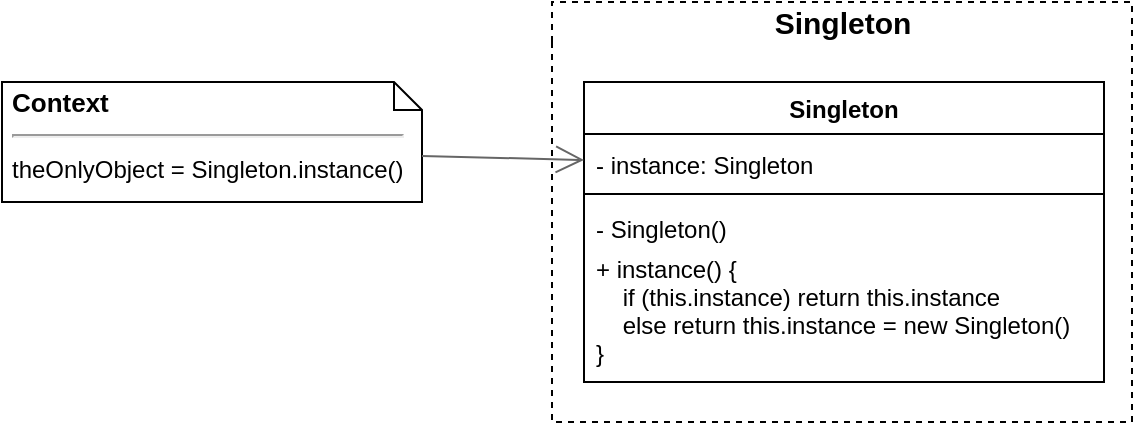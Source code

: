 <mxfile version="13.7.3" type="device"><diagram id="Mc02vGGFIfTnQQPVN4OX" name="Страница 1"><mxGraphModel dx="1086" dy="806" grid="0" gridSize="10" guides="1" tooltips="1" connect="1" arrows="1" fold="1" page="0" pageScale="1" pageWidth="827" pageHeight="1169" math="0" shadow="0"><root><mxCell id="0"/><mxCell id="1" parent="0"/><mxCell id="oZI8sNnL-pfkXHT647tD-105" value="Singleton" style="swimlane;html=1;horizontal=1;startSize=20;fillColor=none;strokeColor=#000000;rounded=0;comic=0;fontSize=15;dashed=1;swimlaneLine=0;shadow=0;glass=0;perimeterSpacing=0;collapsible=0;" parent="1" vertex="1"><mxGeometry x="404" y="20" width="290" height="210" as="geometry"><mxRectangle x="430" y="1810" width="100" height="20" as="alternateBounds"/></mxGeometry></mxCell><mxCell id="oZI8sNnL-pfkXHT647tD-106" value="Singleton" style="swimlane;fontStyle=1;align=center;verticalAlign=top;childLayout=stackLayout;horizontal=1;startSize=26;horizontalStack=0;resizeParent=1;resizeParentMax=0;resizeLast=0;collapsible=0;marginBottom=0;rounded=0;shadow=0;glass=0;comic=0;strokeWidth=1;fontSize=12;fillColor=#ffffff;" parent="oZI8sNnL-pfkXHT647tD-105" vertex="1"><mxGeometry x="16" y="40" width="260" height="150" as="geometry"/></mxCell><mxCell id="oZI8sNnL-pfkXHT647tD-107" value="- instance: Singleton" style="text;strokeColor=none;fillColor=none;align=left;verticalAlign=top;spacingLeft=4;spacingRight=4;overflow=hidden;rotatable=0;points=[[0,0.5],[1,0.5]];portConstraint=eastwest;spacingTop=2;" parent="oZI8sNnL-pfkXHT647tD-106" vertex="1"><mxGeometry y="26" width="260" height="26" as="geometry"/></mxCell><mxCell id="oZI8sNnL-pfkXHT647tD-108" value="" style="line;strokeWidth=1;fillColor=none;align=left;verticalAlign=middle;spacingTop=-1;spacingLeft=3;spacingRight=3;rotatable=0;labelPosition=right;points=[];portConstraint=eastwest;" parent="oZI8sNnL-pfkXHT647tD-106" vertex="1"><mxGeometry y="52" width="260" height="8" as="geometry"/></mxCell><mxCell id="oZI8sNnL-pfkXHT647tD-109" value="- Singleton()" style="text;strokeColor=none;fillColor=none;align=left;verticalAlign=top;spacingLeft=4;spacingRight=4;overflow=hidden;rotatable=0;points=[[0,0.5],[1,0.5]];portConstraint=eastwest;" parent="oZI8sNnL-pfkXHT647tD-106" vertex="1"><mxGeometry y="60" width="260" height="20" as="geometry"/></mxCell><mxCell id="oZI8sNnL-pfkXHT647tD-110" value="+ instance() {&#10;    if (this.instance) return this.instance&#10;    else return this.instance = new Singleton()&#10;}" style="text;strokeColor=none;fillColor=none;align=left;verticalAlign=top;spacingLeft=4;spacingRight=4;overflow=hidden;rotatable=0;points=[[0,0.5],[1,0.5]];portConstraint=eastwest;" parent="oZI8sNnL-pfkXHT647tD-106" vertex="1"><mxGeometry y="80" width="260" height="70" as="geometry"/></mxCell><mxCell id="oZI8sNnL-pfkXHT647tD-111" value="&lt;p style=&quot;line-height: 20%&quot;&gt;Context&lt;br&gt;&lt;/p&gt;&lt;hr&gt;&lt;span style=&quot;font-size: 12px ; font-weight: 400 ; line-height: 170%&quot;&gt;theOnlyObject = Singleton.instance()&lt;/span&gt;&lt;br&gt;&lt;p&gt;&lt;/p&gt;" style="shape=note;size=14;verticalAlign=top;align=left;spacingTop=-13;rounded=0;shadow=0;glass=0;comic=0;strokeColor=#000000;fillColor=none;fontSize=13;fontStyle=1;labelBorderColor=none;whiteSpace=wrap;html=1;spacingLeft=0;spacingBottom=0;spacingRight=0;spacing=5;labelBackgroundColor=none;" parent="1" vertex="1"><mxGeometry x="129" y="60" width="210" height="60" as="geometry"/></mxCell><mxCell id="oZI8sNnL-pfkXHT647tD-112" value="" style="endArrow=open;endFill=1;endSize=12;html=1;strokeColor=#666666;exitX=0;exitY=0;exitDx=210;exitDy=37;exitPerimeter=0;entryX=0;entryY=0.5;entryDx=0;entryDy=0;" parent="1" source="oZI8sNnL-pfkXHT647tD-111" target="oZI8sNnL-pfkXHT647tD-107" edge="1"><mxGeometry width="160" relative="1" as="geometry"><mxPoint x="504" y="763.5" as="sourcePoint"/><mxPoint x="469" y="755" as="targetPoint"/></mxGeometry></mxCell></root></mxGraphModel></diagram></mxfile>